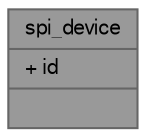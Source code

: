 digraph "spi_device"
{
 // LATEX_PDF_SIZE
  bgcolor="transparent";
  edge [fontname=FreeSans,fontsize=10,labelfontname=FreeSans,labelfontsize=10];
  node [fontname=FreeSans,fontsize=10,shape=box,height=0.2,width=0.4];
  Node1 [shape=record,label="{spi_device\n|+ id\l|}",height=0.2,width=0.4,color="gray40", fillcolor="grey60", style="filled", fontcolor="black",tooltip="Polled SPI device definition."];
}
